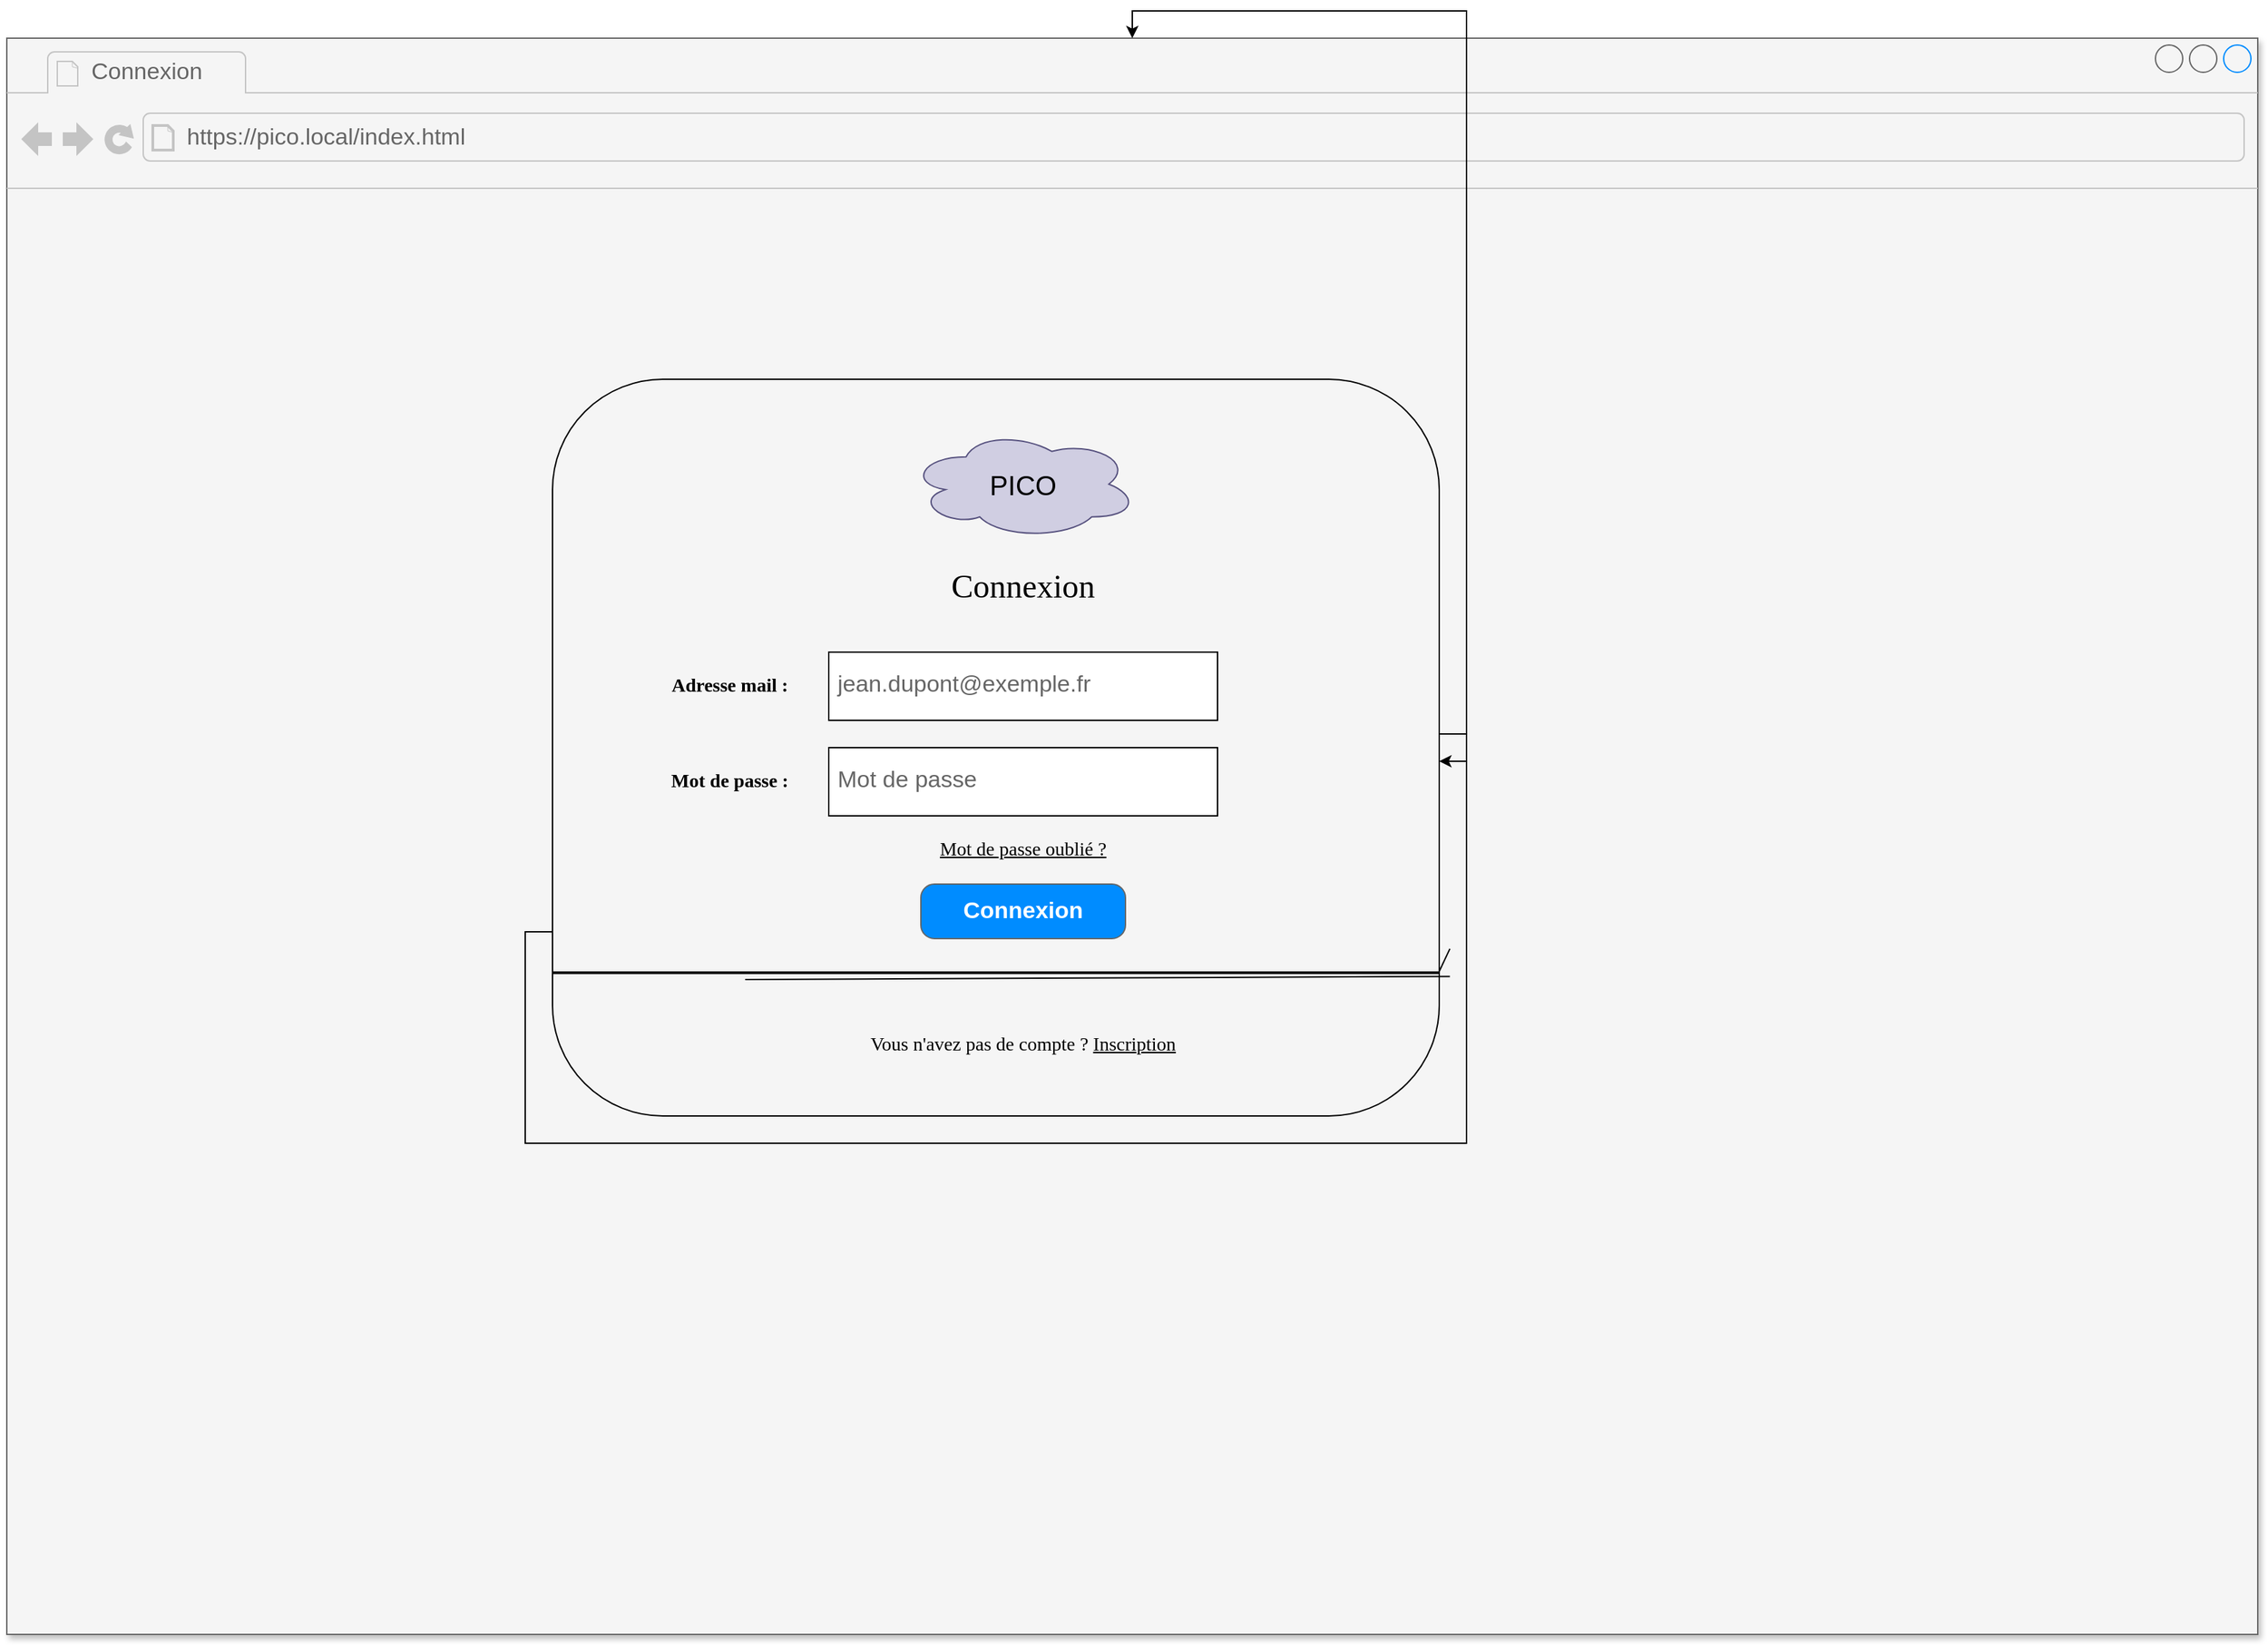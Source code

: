 <mxfile version="21.3.6" type="device">
  <diagram name="Page-1" id="Kky85m9Q1DYvnpoJH5df">
    <mxGraphModel dx="1567" dy="1084" grid="1" gridSize="10" guides="1" tooltips="1" connect="1" arrows="1" fold="1" page="0" pageScale="1" pageWidth="827" pageHeight="1169" math="0" shadow="0">
      <root>
        <mxCell id="0" />
        <mxCell id="1" parent="0" />
        <mxCell id="4EYe7IXE-JR7Fc2so7gF-2" value="" style="strokeWidth=1;shadow=1;dashed=0;align=center;html=1;shape=mxgraph.mockup.containers.browserWindow;rSize=0;strokeColor2=#008cff;strokeColor3=#c4c4c4;mainText=,;recursiveResize=0;fillColor=#f5f5f5;strokeColor=#666666;fontColor=#333333;" parent="1" vertex="1">
          <mxGeometry x="-340" y="-80" width="1650" height="1170" as="geometry" />
        </mxCell>
        <mxCell id="4EYe7IXE-JR7Fc2so7gF-3" value="Connexion" style="strokeWidth=1;shadow=0;dashed=0;align=center;html=1;shape=mxgraph.mockup.containers.anchor;fontSize=17;fontColor=#666666;align=left;whiteSpace=wrap;" parent="4EYe7IXE-JR7Fc2so7gF-2" vertex="1">
          <mxGeometry x="60" y="12" width="110" height="26" as="geometry" />
        </mxCell>
        <mxCell id="4EYe7IXE-JR7Fc2so7gF-4" value="https://pico.local/index.html" style="strokeWidth=1;shadow=0;dashed=0;align=center;html=1;shape=mxgraph.mockup.containers.anchor;rSize=0;fontSize=17;fontColor=#666666;align=left;" parent="4EYe7IXE-JR7Fc2so7gF-2" vertex="1">
          <mxGeometry x="130" y="60" width="250" height="26" as="geometry" />
        </mxCell>
        <mxCell id="bM7IQYcvUBJuGgp6gzmL-14" style="edgeStyle=orthogonalEdgeStyle;rounded=0;orthogonalLoop=1;jettySize=auto;html=1;exitX=0;exitY=0.75;exitDx=0;exitDy=0;" parent="4EYe7IXE-JR7Fc2so7gF-2" source="bM7IQYcvUBJuGgp6gzmL-2" target="4EYe7IXE-JR7Fc2so7gF-2" edge="1">
          <mxGeometry relative="1" as="geometry" />
        </mxCell>
        <mxCell id="bM7IQYcvUBJuGgp6gzmL-2" value="" style="rounded=1;whiteSpace=wrap;html=1;fillColor=none;strokeColor=#000000;" parent="4EYe7IXE-JR7Fc2so7gF-2" vertex="1">
          <mxGeometry x="400" y="250" width="650" height="540" as="geometry" />
        </mxCell>
        <mxCell id="bM7IQYcvUBJuGgp6gzmL-3" value="&lt;font color=&quot;#000000&quot; style=&quot;font-size: 20px;&quot;&gt;PICO&lt;/font&gt;" style="ellipse;shape=cloud;whiteSpace=wrap;html=1;fillColor=#d0cee2;strokeColor=#56517e;" parent="4EYe7IXE-JR7Fc2so7gF-2" vertex="1">
          <mxGeometry x="661.25" y="286.87" width="167.5" height="80" as="geometry" />
        </mxCell>
        <mxCell id="bM7IQYcvUBJuGgp6gzmL-6" style="edgeStyle=orthogonalEdgeStyle;rounded=0;orthogonalLoop=1;jettySize=auto;html=1;" parent="4EYe7IXE-JR7Fc2so7gF-2" source="bM7IQYcvUBJuGgp6gzmL-2" target="bM7IQYcvUBJuGgp6gzmL-2" edge="1">
          <mxGeometry relative="1" as="geometry" />
        </mxCell>
        <mxCell id="bM7IQYcvUBJuGgp6gzmL-7" value="jean.dupont@exemple.fr" style="strokeWidth=1;shadow=0;dashed=0;align=center;html=1;shape=mxgraph.mockup.text.textBox;fontColor=#666666;align=left;fontSize=17;spacingLeft=4;spacingTop=-3;whiteSpace=wrap;strokeColor=#000000;mainText=;fillColor=#FFFFFF;" parent="4EYe7IXE-JR7Fc2so7gF-2" vertex="1">
          <mxGeometry x="602.5" y="450" width="285" height="50" as="geometry" />
        </mxCell>
        <mxCell id="bM7IQYcvUBJuGgp6gzmL-8" value="Connexion" style="strokeWidth=1;shadow=0;dashed=0;align=center;html=1;shape=mxgraph.mockup.buttons.button;strokeColor=#666666;fontColor=#ffffff;mainText=;buttonStyle=round;fontSize=17;fontStyle=1;fillColor=#008cff;whiteSpace=wrap;" parent="4EYe7IXE-JR7Fc2so7gF-2" vertex="1">
          <mxGeometry x="670" y="620" width="150" height="40" as="geometry" />
        </mxCell>
        <mxCell id="Gx3RP_MjWu5_mXVyP409-1" value="Mot de passe" style="strokeWidth=1;shadow=0;dashed=0;align=center;html=1;shape=mxgraph.mockup.text.textBox;fontColor=#666666;align=left;fontSize=17;spacingLeft=4;spacingTop=-3;whiteSpace=wrap;strokeColor=#000000;mainText=;fillColor=#FFFFFF;" parent="4EYe7IXE-JR7Fc2so7gF-2" vertex="1">
          <mxGeometry x="602.5" y="520" width="285" height="50" as="geometry" />
        </mxCell>
        <mxCell id="Gx3RP_MjWu5_mXVyP409-3" value="&lt;font style=&quot;font-size: 24px;&quot; face=&quot;Verdana&quot; color=&quot;#000000&quot;&gt;Connexion&lt;/font&gt;" style="text;strokeColor=none;align=center;fillColor=none;html=1;verticalAlign=middle;whiteSpace=wrap;rounded=0;" parent="4EYe7IXE-JR7Fc2so7gF-2" vertex="1">
          <mxGeometry x="595" y="376.87" width="300" height="50" as="geometry" />
        </mxCell>
        <mxCell id="Gx3RP_MjWu5_mXVyP409-6" value="&lt;font style=&quot;font-size: 14px;&quot; face=&quot;Verdana&quot; color=&quot;#000000&quot;&gt;&lt;u&gt;Mot de passe oublié ?&lt;/u&gt;&lt;/font&gt;" style="text;strokeColor=none;align=center;fillColor=none;html=1;verticalAlign=middle;whiteSpace=wrap;rounded=0;" parent="4EYe7IXE-JR7Fc2so7gF-2" vertex="1">
          <mxGeometry x="595" y="570" width="300" height="50" as="geometry" />
        </mxCell>
        <mxCell id="Gx3RP_MjWu5_mXVyP409-7" value="" style="endArrow=none;html=1;rounded=0;entryX=1.012;entryY=0.773;entryDx=0;entryDy=0;entryPerimeter=0;" parent="4EYe7IXE-JR7Fc2so7gF-2" source="kSFOPe4VCN0ySymrgSeC-1" target="bM7IQYcvUBJuGgp6gzmL-2" edge="1">
          <mxGeometry width="50" height="50" relative="1" as="geometry">
            <mxPoint x="521.25" y="670" as="sourcePoint" />
            <mxPoint x="571.25" y="620" as="targetPoint" />
          </mxGeometry>
        </mxCell>
        <mxCell id="kSFOPe4VCN0ySymrgSeC-2" value="" style="endArrow=none;html=1;rounded=0;entryX=1.012;entryY=0.773;entryDx=0;entryDy=0;entryPerimeter=0;" parent="4EYe7IXE-JR7Fc2so7gF-2" target="kSFOPe4VCN0ySymrgSeC-1" edge="1">
          <mxGeometry width="50" height="50" relative="1" as="geometry">
            <mxPoint x="541.25" y="690" as="sourcePoint" />
            <mxPoint x="1076" y="687" as="targetPoint" />
          </mxGeometry>
        </mxCell>
        <mxCell id="kSFOPe4VCN0ySymrgSeC-1" value="" style="line;strokeWidth=2;html=1;perimeter=backbonePerimeter;points=[];outlineConnect=0;strokeColor=#000000;fontStyle=0" parent="4EYe7IXE-JR7Fc2so7gF-2" vertex="1">
          <mxGeometry x="400" y="680" width="650" height="10" as="geometry" />
        </mxCell>
        <mxCell id="SqiOh7YcjVGh1iE3IKUh-1" value="&lt;font style=&quot;font-size: 14px;&quot; face=&quot;Verdana&quot; color=&quot;#000000&quot;&gt;Vous n&#39;avez pas de compte ?&amp;nbsp;&lt;u&gt;Inscription&lt;/u&gt;&lt;/font&gt;" style="text;strokeColor=none;align=center;fillColor=none;html=1;verticalAlign=middle;whiteSpace=wrap;rounded=0;" vertex="1" parent="4EYe7IXE-JR7Fc2so7gF-2">
          <mxGeometry x="595" y="713" width="300" height="50" as="geometry" />
        </mxCell>
        <mxCell id="SqiOh7YcjVGh1iE3IKUh-2" value="&lt;font style=&quot;font-size: 14px;&quot; face=&quot;Verdana&quot; color=&quot;#000000&quot;&gt;&lt;b&gt;Adresse mail :&lt;/b&gt;&lt;/font&gt;" style="text;strokeColor=none;align=center;fillColor=none;html=1;verticalAlign=middle;whiteSpace=wrap;rounded=0;" vertex="1" parent="4EYe7IXE-JR7Fc2so7gF-2">
          <mxGeometry x="380" y="450" width="300" height="50" as="geometry" />
        </mxCell>
        <mxCell id="SqiOh7YcjVGh1iE3IKUh-20" value="&lt;font style=&quot;font-size: 14px;&quot; face=&quot;Verdana&quot; color=&quot;#000000&quot;&gt;&lt;b&gt;Mot de passe :&lt;/b&gt;&lt;/font&gt;" style="text;strokeColor=none;align=center;fillColor=none;html=1;verticalAlign=middle;whiteSpace=wrap;rounded=0;" vertex="1" parent="4EYe7IXE-JR7Fc2so7gF-2">
          <mxGeometry x="380" y="520" width="300" height="50" as="geometry" />
        </mxCell>
      </root>
    </mxGraphModel>
  </diagram>
</mxfile>
